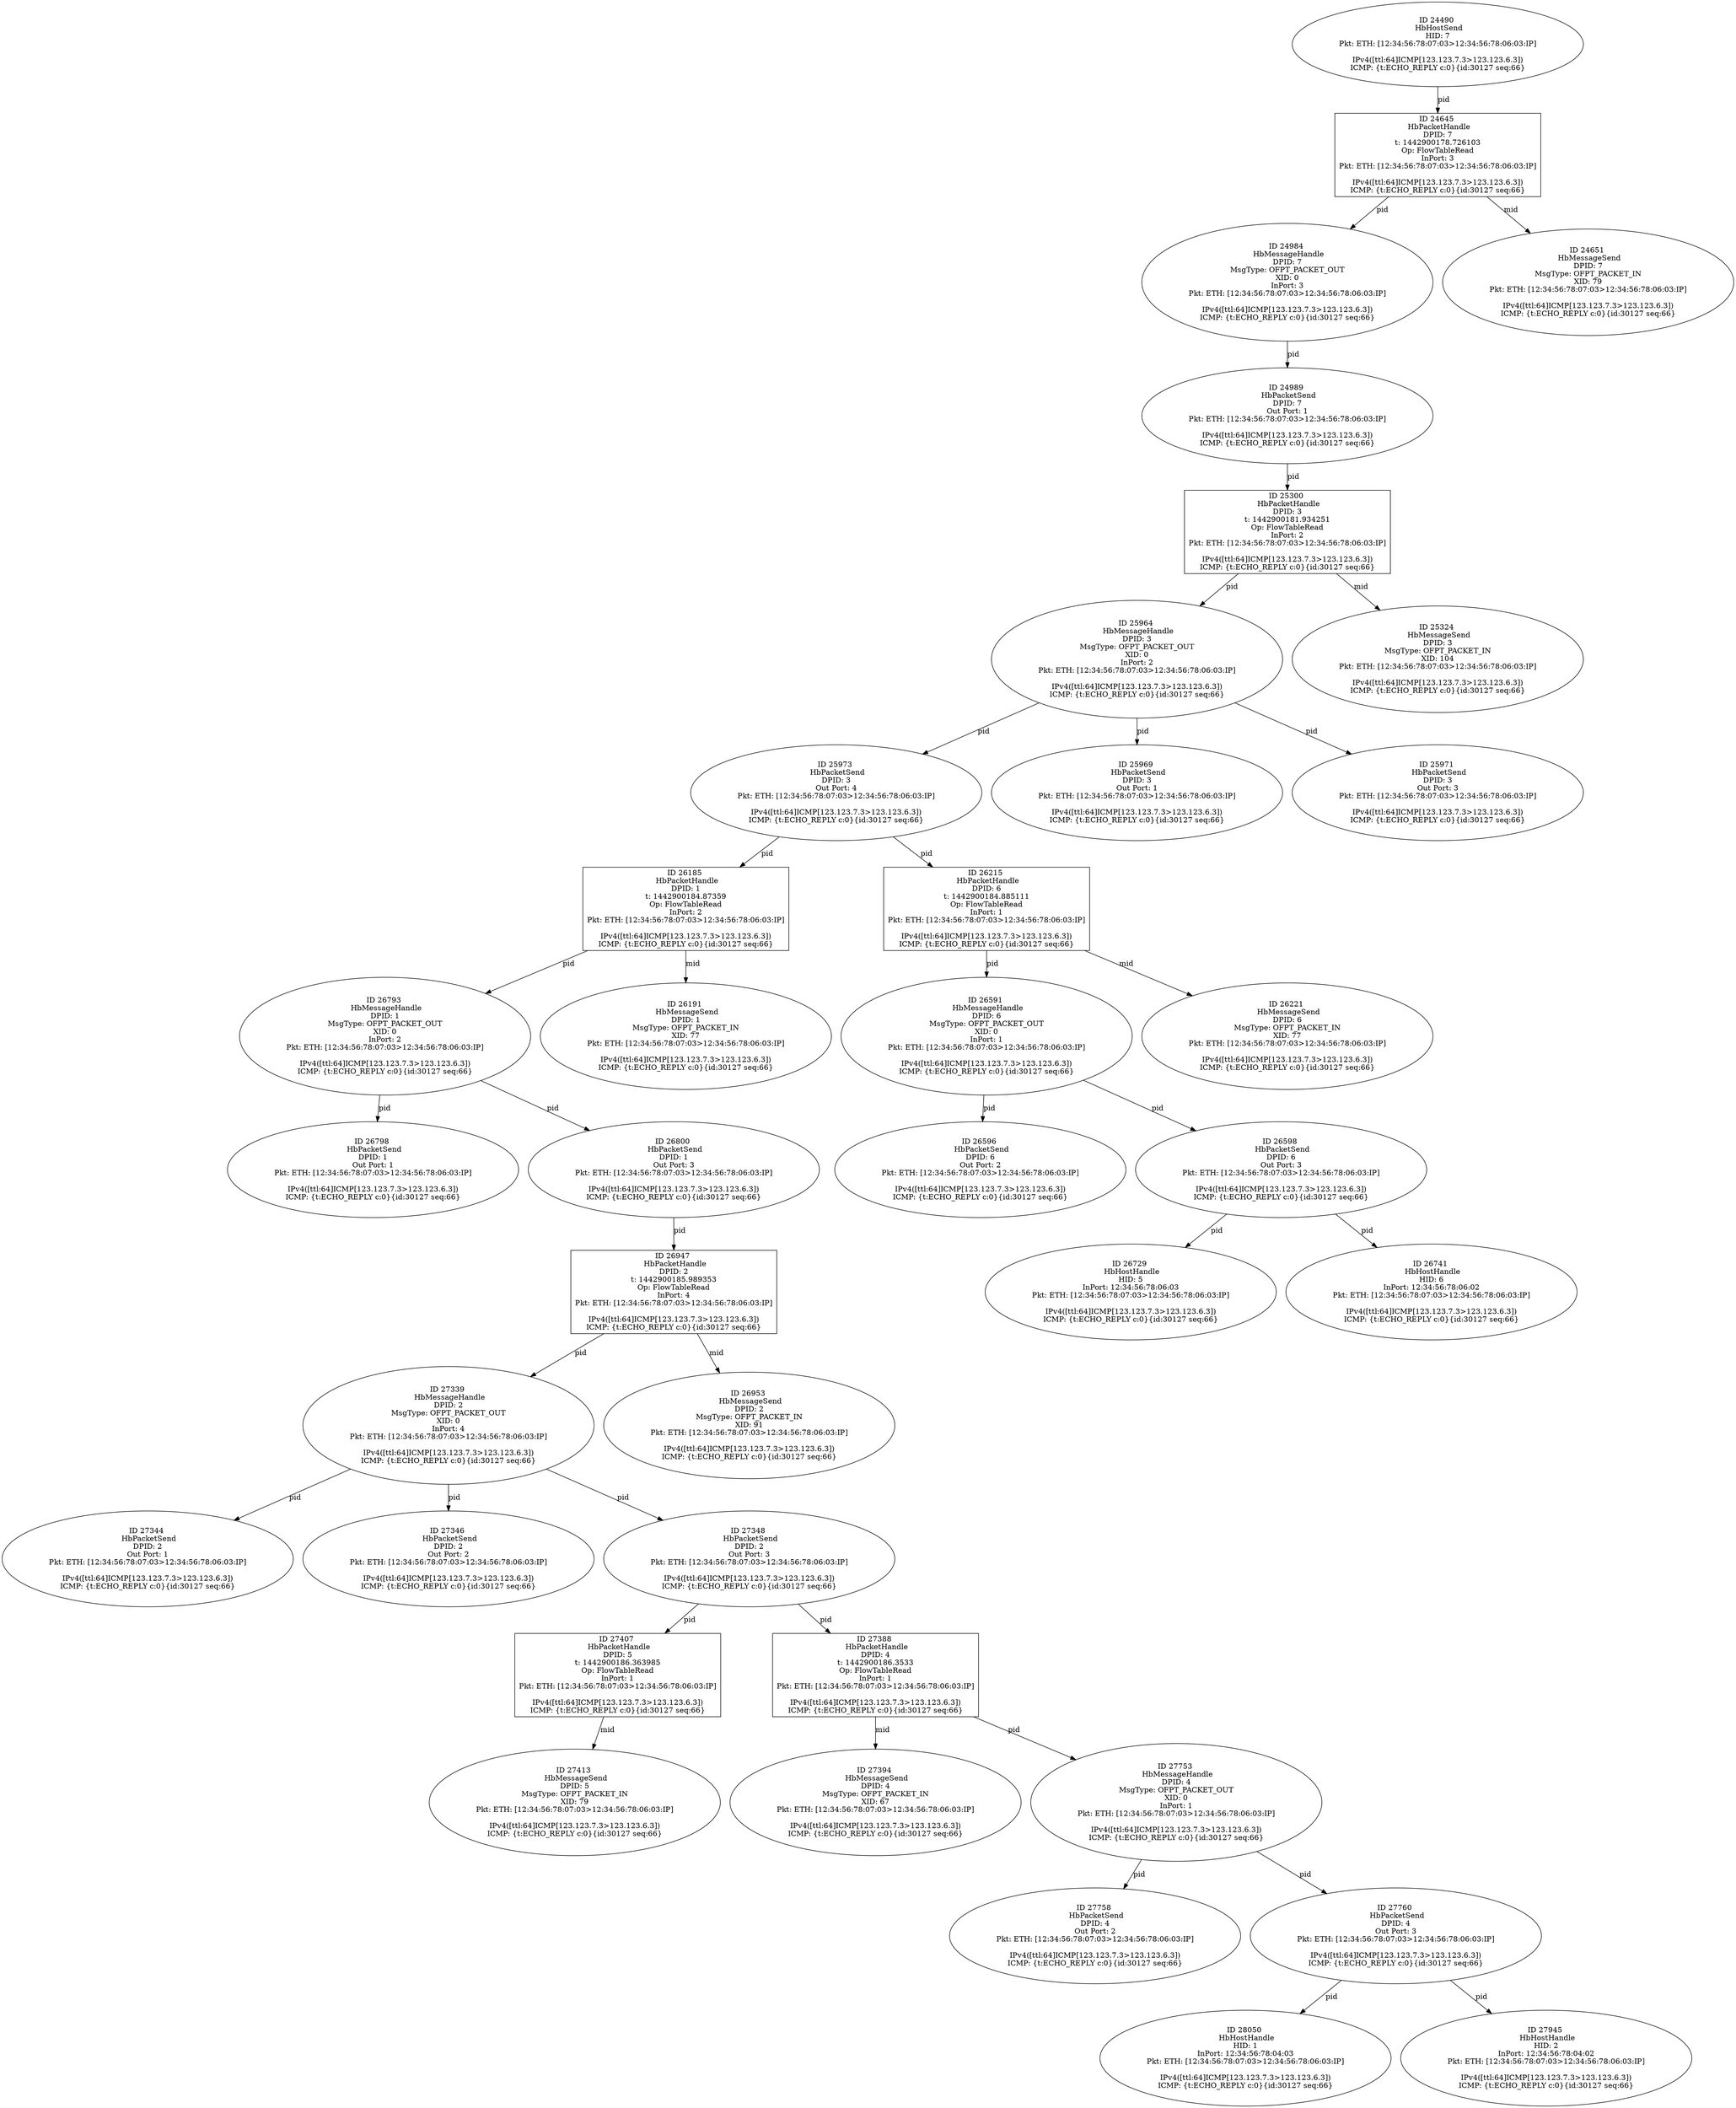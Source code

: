 strict digraph G {
27394 [shape=oval, event=<hb_events.HbMessageSend object at 0x10d9f3cd0>, label="ID 27394 
 HbMessageSend
DPID: 4
MsgType: OFPT_PACKET_IN
XID: 67
Pkt: ETH: [12:34:56:78:07:03>12:34:56:78:06:03:IP]

IPv4([ttl:64]ICMP[123.123.7.3>123.123.6.3])
ICMP: {t:ECHO_REPLY c:0}{id:30127 seq:66}"];
25964 [shape=oval, event=<hb_events.HbMessageHandle object at 0x10d75a2d0>, label="ID 25964 
 HbMessageHandle
DPID: 3
MsgType: OFPT_PACKET_OUT
XID: 0
InPort: 2
Pkt: ETH: [12:34:56:78:07:03>12:34:56:78:06:03:IP]

IPv4([ttl:64]ICMP[123.123.7.3>123.123.6.3])
ICMP: {t:ECHO_REPLY c:0}{id:30127 seq:66}"];
27407 [shape=box, event=<hb_events.HbPacketHandle object at 0x10d9eb290>, label="ID 27407 
 HbPacketHandle
DPID: 5
t: 1442900186.363985
Op: FlowTableRead
InPort: 1
Pkt: ETH: [12:34:56:78:07:03>12:34:56:78:06:03:IP]

IPv4([ttl:64]ICMP[123.123.7.3>123.123.6.3])
ICMP: {t:ECHO_REPLY c:0}{id:30127 seq:66}"];
28050 [shape=oval, event=<hb_events.HbHostHandle object at 0x10db52510>, label="ID 28050 
 HbHostHandle
HID: 1
InPort: 12:34:56:78:04:03
Pkt: ETH: [12:34:56:78:07:03>12:34:56:78:06:03:IP]

IPv4([ttl:64]ICMP[123.123.7.3>123.123.6.3])
ICMP: {t:ECHO_REPLY c:0}{id:30127 seq:66}"];
27413 [shape=oval, event=<hb_events.HbMessageSend object at 0x10d9ff650>, label="ID 27413 
 HbMessageSend
DPID: 5
MsgType: OFPT_PACKET_IN
XID: 79
Pkt: ETH: [12:34:56:78:07:03>12:34:56:78:06:03:IP]

IPv4([ttl:64]ICMP[123.123.7.3>123.123.6.3])
ICMP: {t:ECHO_REPLY c:0}{id:30127 seq:66}"];
24984 [shape=oval, event=<hb_events.HbMessageHandle object at 0x10d429110>, label="ID 24984 
 HbMessageHandle
DPID: 7
MsgType: OFPT_PACKET_OUT
XID: 0
InPort: 3
Pkt: ETH: [12:34:56:78:07:03>12:34:56:78:06:03:IP]

IPv4([ttl:64]ICMP[123.123.7.3>123.123.6.3])
ICMP: {t:ECHO_REPLY c:0}{id:30127 seq:66}"];
26793 [shape=oval, event=<hb_events.HbMessageHandle object at 0x10d918a10>, label="ID 26793 
 HbMessageHandle
DPID: 1
MsgType: OFPT_PACKET_OUT
XID: 0
InPort: 2
Pkt: ETH: [12:34:56:78:07:03>12:34:56:78:06:03:IP]

IPv4([ttl:64]ICMP[123.123.7.3>123.123.6.3])
ICMP: {t:ECHO_REPLY c:0}{id:30127 seq:66}"];
24989 [shape=oval, event=<hb_events.HbPacketSend object at 0x10d429f10>, label="ID 24989 
 HbPacketSend
DPID: 7
Out Port: 1
Pkt: ETH: [12:34:56:78:07:03>12:34:56:78:06:03:IP]

IPv4([ttl:64]ICMP[123.123.7.3>123.123.6.3])
ICMP: {t:ECHO_REPLY c:0}{id:30127 seq:66}"];
27339 [shape=oval, event=<hb_events.HbMessageHandle object at 0x10d9e43d0>, label="ID 27339 
 HbMessageHandle
DPID: 2
MsgType: OFPT_PACKET_OUT
XID: 0
InPort: 4
Pkt: ETH: [12:34:56:78:07:03>12:34:56:78:06:03:IP]

IPv4([ttl:64]ICMP[123.123.7.3>123.123.6.3])
ICMP: {t:ECHO_REPLY c:0}{id:30127 seq:66}"];
27945 [shape=oval, event=<hb_events.HbHostHandle object at 0x10daff450>, label="ID 27945 
 HbHostHandle
HID: 2
InPort: 12:34:56:78:04:02
Pkt: ETH: [12:34:56:78:07:03>12:34:56:78:06:03:IP]

IPv4([ttl:64]ICMP[123.123.7.3>123.123.6.3])
ICMP: {t:ECHO_REPLY c:0}{id:30127 seq:66}"];
24490 [shape=oval, event=<hb_events.HbHostSend object at 0x10d201c10>, label="ID 24490 
 HbHostSend
HID: 7
Pkt: ETH: [12:34:56:78:07:03>12:34:56:78:06:03:IP]

IPv4([ttl:64]ICMP[123.123.7.3>123.123.6.3])
ICMP: {t:ECHO_REPLY c:0}{id:30127 seq:66}"];
26798 [shape=oval, event=<hb_events.HbPacketSend object at 0x10d918f10>, label="ID 26798 
 HbPacketSend
DPID: 1
Out Port: 1
Pkt: ETH: [12:34:56:78:07:03>12:34:56:78:06:03:IP]

IPv4([ttl:64]ICMP[123.123.7.3>123.123.6.3])
ICMP: {t:ECHO_REPLY c:0}{id:30127 seq:66}"];
26800 [shape=oval, event=<hb_events.HbPacketSend object at 0x10d91d190>, label="ID 26800 
 HbPacketSend
DPID: 1
Out Port: 3
Pkt: ETH: [12:34:56:78:07:03>12:34:56:78:06:03:IP]

IPv4([ttl:64]ICMP[123.123.7.3>123.123.6.3])
ICMP: {t:ECHO_REPLY c:0}{id:30127 seq:66}"];
26953 [shape=oval, event=<hb_events.HbMessageSend object at 0x10d946f50>, label="ID 26953 
 HbMessageSend
DPID: 2
MsgType: OFPT_PACKET_IN
XID: 91
Pkt: ETH: [12:34:56:78:07:03>12:34:56:78:06:03:IP]

IPv4([ttl:64]ICMP[123.123.7.3>123.123.6.3])
ICMP: {t:ECHO_REPLY c:0}{id:30127 seq:66}"];
25973 [shape=oval, event=<hb_events.HbPacketSend object at 0x10d7bfb50>, label="ID 25973 
 HbPacketSend
DPID: 3
Out Port: 4
Pkt: ETH: [12:34:56:78:07:03>12:34:56:78:06:03:IP]

IPv4([ttl:64]ICMP[123.123.7.3>123.123.6.3])
ICMP: {t:ECHO_REPLY c:0}{id:30127 seq:66}"];
26947 [shape=box, event=<hb_events.HbPacketHandle object at 0x10d946490>, label="ID 26947 
 HbPacketHandle
DPID: 2
t: 1442900185.989353
Op: FlowTableRead
InPort: 4
Pkt: ETH: [12:34:56:78:07:03>12:34:56:78:06:03:IP]

IPv4([ttl:64]ICMP[123.123.7.3>123.123.6.3])
ICMP: {t:ECHO_REPLY c:0}{id:30127 seq:66}"];
24645 [shape=box, event=<hb_events.HbPacketHandle object at 0x10d294c10>, label="ID 24645 
 HbPacketHandle
DPID: 7
t: 1442900178.726103
Op: FlowTableRead
InPort: 3
Pkt: ETH: [12:34:56:78:07:03>12:34:56:78:06:03:IP]

IPv4([ttl:64]ICMP[123.123.7.3>123.123.6.3])
ICMP: {t:ECHO_REPLY c:0}{id:30127 seq:66}"];
26185 [shape=box, event=<hb_events.HbPacketHandle object at 0x10d7f8f90>, label="ID 26185 
 HbPacketHandle
DPID: 1
t: 1442900184.87359
Op: FlowTableRead
InPort: 2
Pkt: ETH: [12:34:56:78:07:03>12:34:56:78:06:03:IP]

IPv4([ttl:64]ICMP[123.123.7.3>123.123.6.3])
ICMP: {t:ECHO_REPLY c:0}{id:30127 seq:66}"];
24651 [shape=oval, event=<hb_events.HbMessageSend object at 0x10d2a7750>, label="ID 24651 
 HbMessageSend
DPID: 7
MsgType: OFPT_PACKET_IN
XID: 79
Pkt: ETH: [12:34:56:78:07:03>12:34:56:78:06:03:IP]

IPv4([ttl:64]ICMP[123.123.7.3>123.123.6.3])
ICMP: {t:ECHO_REPLY c:0}{id:30127 seq:66}"];
26191 [shape=oval, event=<hb_events.HbMessageSend object at 0x10d800e50>, label="ID 26191 
 HbMessageSend
DPID: 1
MsgType: OFPT_PACKET_IN
XID: 77
Pkt: ETH: [12:34:56:78:07:03>12:34:56:78:06:03:IP]

IPv4([ttl:64]ICMP[123.123.7.3>123.123.6.3])
ICMP: {t:ECHO_REPLY c:0}{id:30127 seq:66}"];
27344 [shape=oval, event=<hb_events.HbPacketSend object at 0x10d9e48d0>, label="ID 27344 
 HbPacketSend
DPID: 2
Out Port: 1
Pkt: ETH: [12:34:56:78:07:03>12:34:56:78:06:03:IP]

IPv4([ttl:64]ICMP[123.123.7.3>123.123.6.3])
ICMP: {t:ECHO_REPLY c:0}{id:30127 seq:66}"];
27346 [shape=oval, event=<hb_events.HbPacketSend object at 0x10d9e4b10>, label="ID 27346 
 HbPacketSend
DPID: 2
Out Port: 2
Pkt: ETH: [12:34:56:78:07:03>12:34:56:78:06:03:IP]

IPv4([ttl:64]ICMP[123.123.7.3>123.123.6.3])
ICMP: {t:ECHO_REPLY c:0}{id:30127 seq:66}"];
25300 [shape=box, event=<hb_events.HbPacketHandle object at 0x10d5e0d50>, label="ID 25300 
 HbPacketHandle
DPID: 3
t: 1442900181.934251
Op: FlowTableRead
InPort: 2
Pkt: ETH: [12:34:56:78:07:03>12:34:56:78:06:03:IP]

IPv4([ttl:64]ICMP[123.123.7.3>123.123.6.3])
ICMP: {t:ECHO_REPLY c:0}{id:30127 seq:66}"];
26591 [shape=oval, event=<hb_events.HbMessageHandle object at 0x10d8cc290>, label="ID 26591 
 HbMessageHandle
DPID: 6
MsgType: OFPT_PACKET_OUT
XID: 0
InPort: 1
Pkt: ETH: [12:34:56:78:07:03>12:34:56:78:06:03:IP]

IPv4([ttl:64]ICMP[123.123.7.3>123.123.6.3])
ICMP: {t:ECHO_REPLY c:0}{id:30127 seq:66}"];
26596 [shape=oval, event=<hb_events.HbPacketSend object at 0x10d8cc790>, label="ID 26596 
 HbPacketSend
DPID: 6
Out Port: 2
Pkt: ETH: [12:34:56:78:07:03>12:34:56:78:06:03:IP]

IPv4([ttl:64]ICMP[123.123.7.3>123.123.6.3])
ICMP: {t:ECHO_REPLY c:0}{id:30127 seq:66}"];
26598 [shape=oval, event=<hb_events.HbPacketSend object at 0x10d8cc9d0>, label="ID 26598 
 HbPacketSend
DPID: 6
Out Port: 3
Pkt: ETH: [12:34:56:78:07:03>12:34:56:78:06:03:IP]

IPv4([ttl:64]ICMP[123.123.7.3>123.123.6.3])
ICMP: {t:ECHO_REPLY c:0}{id:30127 seq:66}"];
26215 [shape=box, event=<hb_events.HbPacketHandle object at 0x10d80d750>, label="ID 26215 
 HbPacketHandle
DPID: 6
t: 1442900184.885111
Op: FlowTableRead
InPort: 1
Pkt: ETH: [12:34:56:78:07:03>12:34:56:78:06:03:IP]

IPv4([ttl:64]ICMP[123.123.7.3>123.123.6.3])
ICMP: {t:ECHO_REPLY c:0}{id:30127 seq:66}"];
26729 [shape=oval, event=<hb_events.HbHostHandle object at 0x10d8ffc90>, label="ID 26729 
 HbHostHandle
HID: 5
InPort: 12:34:56:78:06:03
Pkt: ETH: [12:34:56:78:07:03>12:34:56:78:06:03:IP]

IPv4([ttl:64]ICMP[123.123.7.3>123.123.6.3])
ICMP: {t:ECHO_REPLY c:0}{id:30127 seq:66}"];
25324 [shape=oval, event=<hb_events.HbMessageSend object at 0x10d5ec390>, label="ID 25324 
 HbMessageSend
DPID: 3
MsgType: OFPT_PACKET_IN
XID: 104
Pkt: ETH: [12:34:56:78:07:03>12:34:56:78:06:03:IP]

IPv4([ttl:64]ICMP[123.123.7.3>123.123.6.3])
ICMP: {t:ECHO_REPLY c:0}{id:30127 seq:66}"];
26221 [shape=oval, event=<hb_events.HbMessageSend object at 0x10d80df10>, label="ID 26221 
 HbMessageSend
DPID: 6
MsgType: OFPT_PACKET_IN
XID: 77
Pkt: ETH: [12:34:56:78:07:03>12:34:56:78:06:03:IP]

IPv4([ttl:64]ICMP[123.123.7.3>123.123.6.3])
ICMP: {t:ECHO_REPLY c:0}{id:30127 seq:66}"];
27758 [shape=oval, event=<hb_events.HbPacketSend object at 0x10da92e90>, label="ID 27758 
 HbPacketSend
DPID: 4
Out Port: 2
Pkt: ETH: [12:34:56:78:07:03>12:34:56:78:06:03:IP]

IPv4([ttl:64]ICMP[123.123.7.3>123.123.6.3])
ICMP: {t:ECHO_REPLY c:0}{id:30127 seq:66}"];
27760 [shape=oval, event=<hb_events.HbPacketSend object at 0x10da9a110>, label="ID 27760 
 HbPacketSend
DPID: 4
Out Port: 3
Pkt: ETH: [12:34:56:78:07:03>12:34:56:78:06:03:IP]

IPv4([ttl:64]ICMP[123.123.7.3>123.123.6.3])
ICMP: {t:ECHO_REPLY c:0}{id:30127 seq:66}"];
25969 [shape=oval, event=<hb_events.HbPacketSend object at 0x10d7b9d90>, label="ID 25969 
 HbPacketSend
DPID: 3
Out Port: 1
Pkt: ETH: [12:34:56:78:07:03>12:34:56:78:06:03:IP]

IPv4([ttl:64]ICMP[123.123.7.3>123.123.6.3])
ICMP: {t:ECHO_REPLY c:0}{id:30127 seq:66}"];
25971 [shape=oval, event=<hb_events.HbPacketSend object at 0x10d7bf910>, label="ID 25971 
 HbPacketSend
DPID: 3
Out Port: 3
Pkt: ETH: [12:34:56:78:07:03>12:34:56:78:06:03:IP]

IPv4([ttl:64]ICMP[123.123.7.3>123.123.6.3])
ICMP: {t:ECHO_REPLY c:0}{id:30127 seq:66}"];
26741 [shape=oval, event=<hb_events.HbHostHandle object at 0x10d906a10>, label="ID 26741 
 HbHostHandle
HID: 6
InPort: 12:34:56:78:06:02
Pkt: ETH: [12:34:56:78:07:03>12:34:56:78:06:03:IP]

IPv4([ttl:64]ICMP[123.123.7.3>123.123.6.3])
ICMP: {t:ECHO_REPLY c:0}{id:30127 seq:66}"];
27753 [shape=oval, event=<hb_events.HbMessageHandle object at 0x10da927d0>, label="ID 27753 
 HbMessageHandle
DPID: 4
MsgType: OFPT_PACKET_OUT
XID: 0
InPort: 1
Pkt: ETH: [12:34:56:78:07:03>12:34:56:78:06:03:IP]

IPv4([ttl:64]ICMP[123.123.7.3>123.123.6.3])
ICMP: {t:ECHO_REPLY c:0}{id:30127 seq:66}"];
27348 [shape=oval, event=<hb_events.HbPacketSend object at 0x10d9e4d50>, label="ID 27348 
 HbPacketSend
DPID: 2
Out Port: 3
Pkt: ETH: [12:34:56:78:07:03>12:34:56:78:06:03:IP]

IPv4([ttl:64]ICMP[123.123.7.3>123.123.6.3])
ICMP: {t:ECHO_REPLY c:0}{id:30127 seq:66}"];
27388 [shape=box, event=<hb_events.HbPacketHandle object at 0x10d9ec750>, label="ID 27388 
 HbPacketHandle
DPID: 4
t: 1442900186.3533
Op: FlowTableRead
InPort: 1
Pkt: ETH: [12:34:56:78:07:03>12:34:56:78:06:03:IP]

IPv4([ttl:64]ICMP[123.123.7.3>123.123.6.3])
ICMP: {t:ECHO_REPLY c:0}{id:30127 seq:66}"];
27407 -> 27413  [rel=mid, label=mid];
24984 -> 24989  [rel=pid, label=pid];
24989 -> 25300  [rel=pid, label=pid];
26793 -> 26800  [rel=pid, label=pid];
26793 -> 26798  [rel=pid, label=pid];
24490 -> 24645  [rel=pid, label=pid];
27753 -> 27760  [rel=pid, label=pid];
27753 -> 27758  [rel=pid, label=pid];
26800 -> 26947  [rel=pid, label=pid];
26947 -> 26953  [rel=mid, label=mid];
26947 -> 27339  [rel=pid, label=pid];
24645 -> 24984  [rel=pid, label=pid];
24645 -> 24651  [rel=mid, label=mid];
26185 -> 26793  [rel=pid, label=pid];
26185 -> 26191  [rel=mid, label=mid];
27339 -> 27344  [rel=pid, label=pid];
27339 -> 27346  [rel=pid, label=pid];
27339 -> 27348  [rel=pid, label=pid];
25300 -> 25964  [rel=pid, label=pid];
25300 -> 25324  [rel=mid, label=mid];
26591 -> 26596  [rel=pid, label=pid];
26591 -> 26598  [rel=pid, label=pid];
26598 -> 26729  [rel=pid, label=pid];
26598 -> 26741  [rel=pid, label=pid];
26215 -> 26221  [rel=mid, label=mid];
26215 -> 26591  [rel=pid, label=pid];
25964 -> 25969  [rel=pid, label=pid];
25964 -> 25971  [rel=pid, label=pid];
25964 -> 25973  [rel=pid, label=pid];
27760 -> 27945  [rel=pid, label=pid];
27760 -> 28050  [rel=pid, label=pid];
25973 -> 26185  [rel=pid, label=pid];
25973 -> 26215  [rel=pid, label=pid];
27348 -> 27388  [rel=pid, label=pid];
27348 -> 27407  [rel=pid, label=pid];
27388 -> 27753  [rel=pid, label=pid];
27388 -> 27394  [rel=mid, label=mid];
}
